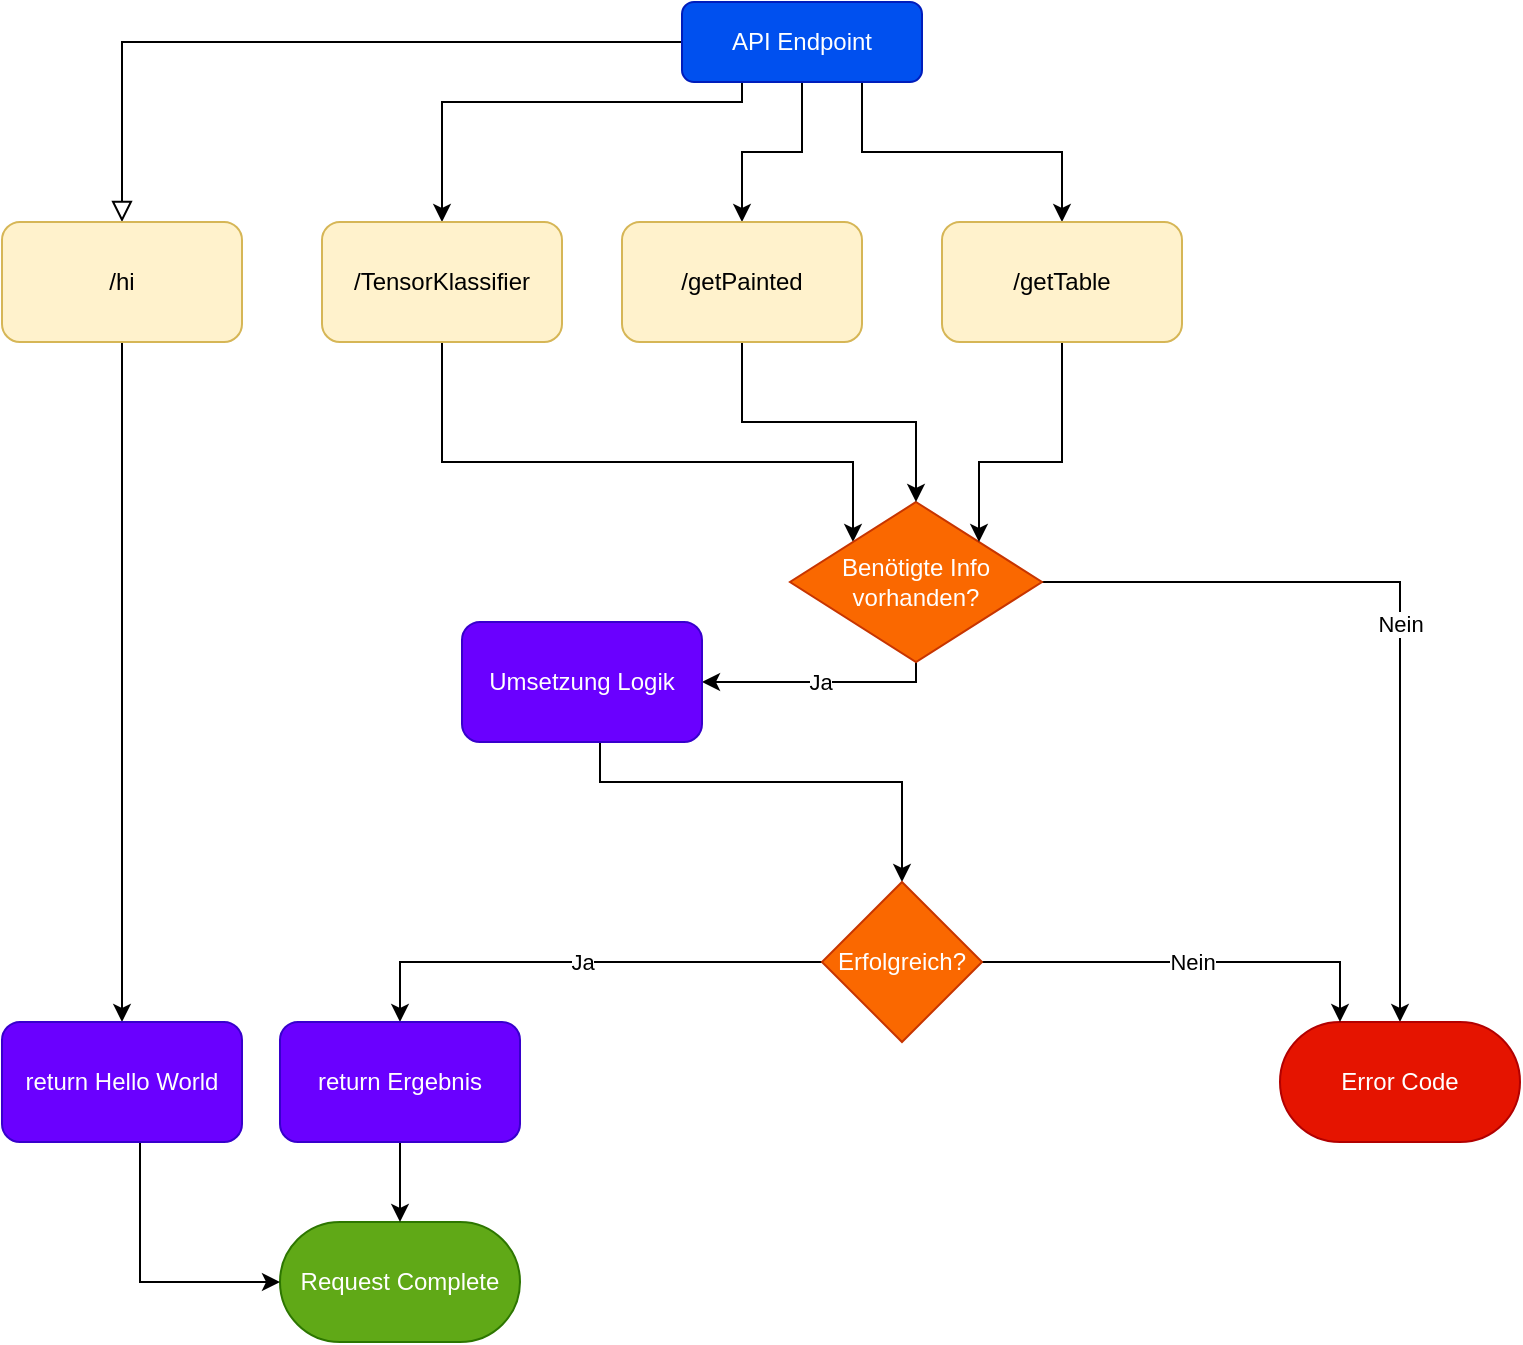 <mxfile version="13.6.2" type="device"><diagram id="C5RBs43oDa-KdzZeNtuy" name="Page-1"><mxGraphModel dx="1426" dy="905" grid="1" gridSize="10" guides="1" tooltips="1" connect="1" arrows="1" fold="1" page="1" pageScale="1" pageWidth="827" pageHeight="1169" math="0" shadow="0"><root><mxCell id="WIyWlLk6GJQsqaUBKTNV-0"/><mxCell id="WIyWlLk6GJQsqaUBKTNV-1" parent="WIyWlLk6GJQsqaUBKTNV-0"/><mxCell id="WIyWlLk6GJQsqaUBKTNV-2" value="" style="rounded=0;html=1;jettySize=auto;orthogonalLoop=1;fontSize=11;endArrow=block;endFill=0;endSize=8;strokeWidth=1;shadow=0;labelBackgroundColor=none;edgeStyle=orthogonalEdgeStyle;entryX=0.5;entryY=0;entryDx=0;entryDy=0;" parent="WIyWlLk6GJQsqaUBKTNV-1" source="WIyWlLk6GJQsqaUBKTNV-3" target="iTUNOlp9dJohGbLKh_sN-8" edge="1"><mxGeometry relative="1" as="geometry"><mxPoint x="90.0" y="170.0" as="targetPoint"/></mxGeometry></mxCell><mxCell id="iTUNOlp9dJohGbLKh_sN-29" style="edgeStyle=orthogonalEdgeStyle;rounded=0;orthogonalLoop=1;jettySize=auto;html=1;entryX=0.5;entryY=0;entryDx=0;entryDy=0;fontColor=#000000;exitX=0.25;exitY=1;exitDx=0;exitDy=0;" edge="1" parent="WIyWlLk6GJQsqaUBKTNV-1" source="WIyWlLk6GJQsqaUBKTNV-3" target="iTUNOlp9dJohGbLKh_sN-10"><mxGeometry relative="1" as="geometry"><Array as="points"><mxPoint x="400" y="70"/><mxPoint x="250" y="70"/></Array></mxGeometry></mxCell><mxCell id="iTUNOlp9dJohGbLKh_sN-30" style="edgeStyle=orthogonalEdgeStyle;rounded=0;orthogonalLoop=1;jettySize=auto;html=1;exitX=0.75;exitY=1;exitDx=0;exitDy=0;fontColor=#000000;" edge="1" parent="WIyWlLk6GJQsqaUBKTNV-1" source="WIyWlLk6GJQsqaUBKTNV-3" target="iTUNOlp9dJohGbLKh_sN-25"><mxGeometry relative="1" as="geometry"/></mxCell><mxCell id="iTUNOlp9dJohGbLKh_sN-31" style="edgeStyle=orthogonalEdgeStyle;rounded=0;orthogonalLoop=1;jettySize=auto;html=1;exitX=0.5;exitY=1;exitDx=0;exitDy=0;entryX=0.5;entryY=0;entryDx=0;entryDy=0;fontColor=#000000;" edge="1" parent="WIyWlLk6GJQsqaUBKTNV-1" source="WIyWlLk6GJQsqaUBKTNV-3" target="iTUNOlp9dJohGbLKh_sN-26"><mxGeometry relative="1" as="geometry"/></mxCell><mxCell id="WIyWlLk6GJQsqaUBKTNV-3" value="API Endpoint" style="rounded=1;whiteSpace=wrap;html=1;fontSize=12;glass=0;strokeWidth=1;shadow=0;fillColor=#0050ef;strokeColor=#001DBC;fontColor=#ffffff;" parent="WIyWlLk6GJQsqaUBKTNV-1" vertex="1"><mxGeometry x="370" y="20" width="120" height="40" as="geometry"/></mxCell><mxCell id="iTUNOlp9dJohGbLKh_sN-6" style="edgeStyle=orthogonalEdgeStyle;rounded=0;orthogonalLoop=1;jettySize=auto;html=1;entryX=0.5;entryY=0;entryDx=0;entryDy=0;exitX=0.5;exitY=1;exitDx=0;exitDy=0;" edge="1" parent="WIyWlLk6GJQsqaUBKTNV-1" source="iTUNOlp9dJohGbLKh_sN-8" target="iTUNOlp9dJohGbLKh_sN-5"><mxGeometry relative="1" as="geometry"><mxPoint x="90" y="250" as="sourcePoint"/></mxGeometry></mxCell><mxCell id="iTUNOlp9dJohGbLKh_sN-2" value="Request Complete" style="rounded=1;whiteSpace=wrap;html=1;arcSize=50;fillColor=#60a917;strokeColor=#2D7600;fontColor=#ffffff;" vertex="1" parent="WIyWlLk6GJQsqaUBKTNV-1"><mxGeometry x="169" y="630" width="120" height="60" as="geometry"/></mxCell><mxCell id="iTUNOlp9dJohGbLKh_sN-7" style="edgeStyle=orthogonalEdgeStyle;rounded=0;orthogonalLoop=1;jettySize=auto;html=1;entryX=0;entryY=0.5;entryDx=0;entryDy=0;" edge="1" parent="WIyWlLk6GJQsqaUBKTNV-1" source="iTUNOlp9dJohGbLKh_sN-5" target="iTUNOlp9dJohGbLKh_sN-2"><mxGeometry relative="1" as="geometry"><Array as="points"><mxPoint x="99" y="660"/></Array></mxGeometry></mxCell><mxCell id="iTUNOlp9dJohGbLKh_sN-5" value="&lt;span style=&quot;font-family: &amp;#34;helvetica&amp;#34; ; font-size: 12px ; font-style: normal ; font-weight: 400 ; letter-spacing: normal ; text-align: center ; text-indent: 0px ; text-transform: none ; word-spacing: 0px ; display: inline ; float: none&quot;&gt;return Hello World&lt;/span&gt;" style="rounded=1;whiteSpace=wrap;html=1;fillColor=#6a00ff;strokeColor=#3700CC;fontColor=#ffffff;" vertex="1" parent="WIyWlLk6GJQsqaUBKTNV-1"><mxGeometry x="30" y="530" width="120" height="60" as="geometry"/></mxCell><mxCell id="iTUNOlp9dJohGbLKh_sN-8" value="/hi" style="rounded=1;whiteSpace=wrap;html=1;fillColor=#fff2cc;strokeColor=#d6b656;" vertex="1" parent="WIyWlLk6GJQsqaUBKTNV-1"><mxGeometry x="30" y="130" width="120" height="60" as="geometry"/></mxCell><mxCell id="iTUNOlp9dJohGbLKh_sN-12" style="edgeStyle=orthogonalEdgeStyle;rounded=0;orthogonalLoop=1;jettySize=auto;html=1;entryX=0;entryY=0;entryDx=0;entryDy=0;" edge="1" parent="WIyWlLk6GJQsqaUBKTNV-1" source="iTUNOlp9dJohGbLKh_sN-10" target="iTUNOlp9dJohGbLKh_sN-11"><mxGeometry relative="1" as="geometry"><Array as="points"><mxPoint x="250" y="250"/><mxPoint x="456" y="250"/></Array></mxGeometry></mxCell><mxCell id="iTUNOlp9dJohGbLKh_sN-10" value="/TensorKlassifier" style="rounded=1;whiteSpace=wrap;html=1;fillColor=#fff2cc;strokeColor=#d6b656;" vertex="1" parent="WIyWlLk6GJQsqaUBKTNV-1"><mxGeometry x="190" y="130" width="120" height="60" as="geometry"/></mxCell><mxCell id="iTUNOlp9dJohGbLKh_sN-14" value="Nein" style="edgeStyle=orthogonalEdgeStyle;rounded=0;orthogonalLoop=1;jettySize=auto;html=1;entryX=0.5;entryY=0;entryDx=0;entryDy=0;" edge="1" parent="WIyWlLk6GJQsqaUBKTNV-1" source="iTUNOlp9dJohGbLKh_sN-11" target="iTUNOlp9dJohGbLKh_sN-13"><mxGeometry relative="1" as="geometry"/></mxCell><mxCell id="iTUNOlp9dJohGbLKh_sN-16" value="Ja" style="edgeStyle=orthogonalEdgeStyle;rounded=0;orthogonalLoop=1;jettySize=auto;html=1;entryX=1;entryY=0.5;entryDx=0;entryDy=0;exitX=0.5;exitY=1;exitDx=0;exitDy=0;" edge="1" parent="WIyWlLk6GJQsqaUBKTNV-1" source="iTUNOlp9dJohGbLKh_sN-11" target="iTUNOlp9dJohGbLKh_sN-15"><mxGeometry relative="1" as="geometry"><Array as="points"><mxPoint x="487" y="360"/></Array></mxGeometry></mxCell><mxCell id="iTUNOlp9dJohGbLKh_sN-11" value="Benötigte Info vorhanden?" style="rhombus;whiteSpace=wrap;html=1;fillColor=#fa6800;strokeColor=#C73500;fontColor=#ffffff;" vertex="1" parent="WIyWlLk6GJQsqaUBKTNV-1"><mxGeometry x="424" y="270" width="126" height="80" as="geometry"/></mxCell><mxCell id="iTUNOlp9dJohGbLKh_sN-13" value="Error Code" style="rounded=1;whiteSpace=wrap;html=1;arcSize=50;fillColor=#e51400;strokeColor=#B20000;fontColor=#ffffff;" vertex="1" parent="WIyWlLk6GJQsqaUBKTNV-1"><mxGeometry x="669" y="530" width="120" height="60" as="geometry"/></mxCell><mxCell id="iTUNOlp9dJohGbLKh_sN-17" style="edgeStyle=orthogonalEdgeStyle;rounded=0;orthogonalLoop=1;jettySize=auto;html=1;" edge="1" parent="WIyWlLk6GJQsqaUBKTNV-1" source="iTUNOlp9dJohGbLKh_sN-15" target="iTUNOlp9dJohGbLKh_sN-18"><mxGeometry relative="1" as="geometry"><mxPoint x="329" y="460" as="targetPoint"/><Array as="points"><mxPoint x="329" y="410"/><mxPoint x="480" y="410"/></Array></mxGeometry></mxCell><mxCell id="iTUNOlp9dJohGbLKh_sN-15" value="Umsetzung Logik" style="rounded=1;whiteSpace=wrap;html=1;fillColor=#6a00ff;strokeColor=#3700CC;fontColor=#ffffff;" vertex="1" parent="WIyWlLk6GJQsqaUBKTNV-1"><mxGeometry x="260" y="330" width="120" height="60" as="geometry"/></mxCell><mxCell id="iTUNOlp9dJohGbLKh_sN-19" value="Ja" style="edgeStyle=orthogonalEdgeStyle;rounded=0;orthogonalLoop=1;jettySize=auto;html=1;entryX=0.5;entryY=0;entryDx=0;entryDy=0;" edge="1" parent="WIyWlLk6GJQsqaUBKTNV-1" source="iTUNOlp9dJohGbLKh_sN-18" target="iTUNOlp9dJohGbLKh_sN-20"><mxGeometry relative="1" as="geometry"><mxPoint x="229" y="630" as="targetPoint"/><Array as="points"><mxPoint x="229" y="500"/></Array></mxGeometry></mxCell><mxCell id="iTUNOlp9dJohGbLKh_sN-22" value="Nein" style="edgeStyle=orthogonalEdgeStyle;rounded=0;orthogonalLoop=1;jettySize=auto;html=1;entryX=0.25;entryY=0;entryDx=0;entryDy=0;exitX=1;exitY=0.5;exitDx=0;exitDy=0;" edge="1" parent="WIyWlLk6GJQsqaUBKTNV-1" source="iTUNOlp9dJohGbLKh_sN-18" target="iTUNOlp9dJohGbLKh_sN-13"><mxGeometry relative="1" as="geometry"><Array as="points"><mxPoint x="699" y="500"/></Array></mxGeometry></mxCell><mxCell id="iTUNOlp9dJohGbLKh_sN-18" value="Erfolgreich?" style="rhombus;whiteSpace=wrap;html=1;fillColor=#fa6800;strokeColor=#C73500;fontColor=#ffffff;" vertex="1" parent="WIyWlLk6GJQsqaUBKTNV-1"><mxGeometry x="440" y="460" width="80" height="80" as="geometry"/></mxCell><mxCell id="iTUNOlp9dJohGbLKh_sN-21" style="edgeStyle=orthogonalEdgeStyle;rounded=0;orthogonalLoop=1;jettySize=auto;html=1;entryX=0.5;entryY=0;entryDx=0;entryDy=0;" edge="1" parent="WIyWlLk6GJQsqaUBKTNV-1" source="iTUNOlp9dJohGbLKh_sN-20" target="iTUNOlp9dJohGbLKh_sN-2"><mxGeometry relative="1" as="geometry"/></mxCell><mxCell id="iTUNOlp9dJohGbLKh_sN-20" value="return Ergebnis" style="rounded=1;whiteSpace=wrap;html=1;fillColor=#6a00ff;strokeColor=#3700CC;fontColor=#ffffff;" vertex="1" parent="WIyWlLk6GJQsqaUBKTNV-1"><mxGeometry x="169" y="530" width="120" height="60" as="geometry"/></mxCell><mxCell id="iTUNOlp9dJohGbLKh_sN-28" style="edgeStyle=orthogonalEdgeStyle;rounded=0;orthogonalLoop=1;jettySize=auto;html=1;entryX=1;entryY=0;entryDx=0;entryDy=0;fontColor=#000000;" edge="1" parent="WIyWlLk6GJQsqaUBKTNV-1" source="iTUNOlp9dJohGbLKh_sN-25" target="iTUNOlp9dJohGbLKh_sN-11"><mxGeometry relative="1" as="geometry"><Array as="points"><mxPoint x="560" y="250"/><mxPoint x="519" y="250"/></Array></mxGeometry></mxCell><mxCell id="iTUNOlp9dJohGbLKh_sN-25" value="/getTable" style="rounded=1;whiteSpace=wrap;html=1;fillColor=#fff2cc;strokeColor=#d6b656;" vertex="1" parent="WIyWlLk6GJQsqaUBKTNV-1"><mxGeometry x="500" y="130" width="120" height="60" as="geometry"/></mxCell><mxCell id="iTUNOlp9dJohGbLKh_sN-27" style="edgeStyle=orthogonalEdgeStyle;rounded=0;orthogonalLoop=1;jettySize=auto;html=1;entryX=0.5;entryY=0;entryDx=0;entryDy=0;fontColor=#000000;" edge="1" parent="WIyWlLk6GJQsqaUBKTNV-1" source="iTUNOlp9dJohGbLKh_sN-26" target="iTUNOlp9dJohGbLKh_sN-11"><mxGeometry relative="1" as="geometry"/></mxCell><mxCell id="iTUNOlp9dJohGbLKh_sN-26" value="/getPainted" style="rounded=1;whiteSpace=wrap;html=1;fillColor=#fff2cc;strokeColor=#d6b656;" vertex="1" parent="WIyWlLk6GJQsqaUBKTNV-1"><mxGeometry x="340" y="130" width="120" height="60" as="geometry"/></mxCell></root></mxGraphModel></diagram></mxfile>